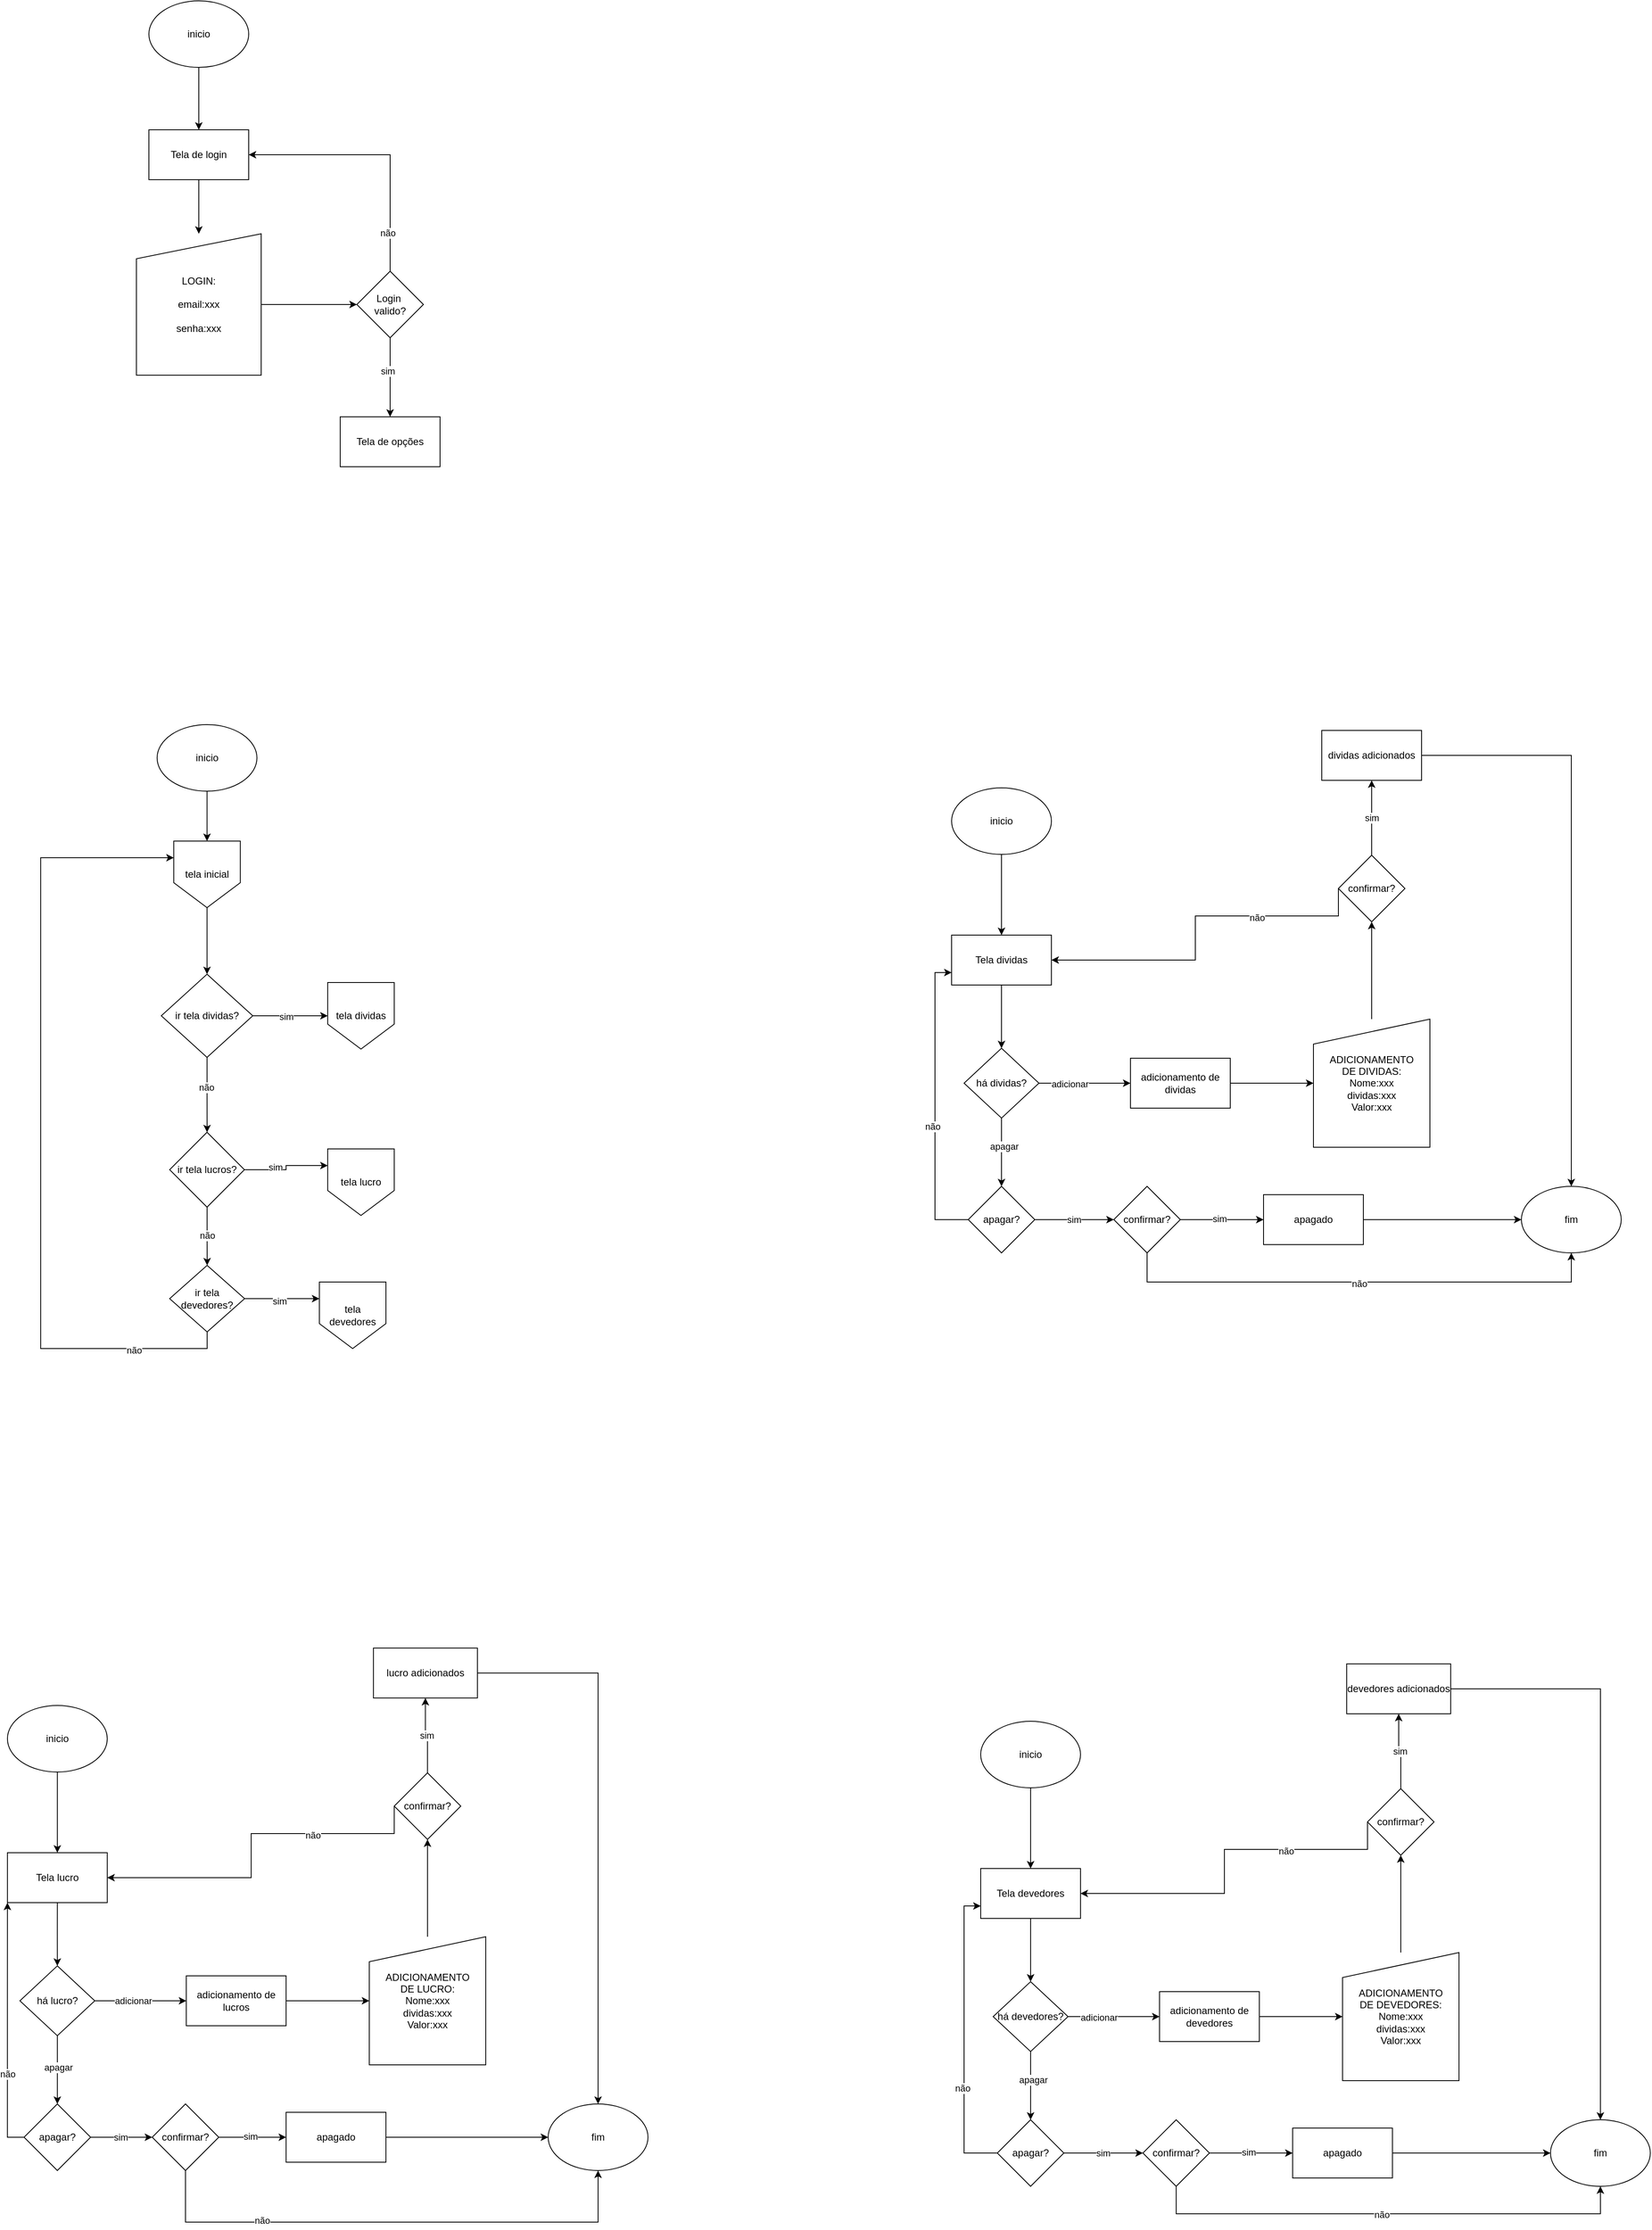 <mxfile version="24.4.13" type="device">
  <diagram name="Página-1" id="Dq87rdSpJrZvdUK0JQJ7">
    <mxGraphModel dx="1509" dy="1992" grid="1" gridSize="10" guides="1" tooltips="1" connect="1" arrows="1" fold="1" page="1" pageScale="1" pageWidth="827" pageHeight="1169" math="0" shadow="0">
      <root>
        <mxCell id="0" />
        <mxCell id="1" parent="0" />
        <mxCell id="StGAW8BH5rR5Qz4ilALS-67" style="edgeStyle=orthogonalEdgeStyle;rounded=0;orthogonalLoop=1;jettySize=auto;html=1;exitX=0.5;exitY=1;exitDx=0;exitDy=0;entryX=0.5;entryY=0;entryDx=0;entryDy=0;" parent="1" source="StGAW8BH5rR5Qz4ilALS-61" target="StGAW8BH5rR5Qz4ilALS-66" edge="1">
          <mxGeometry relative="1" as="geometry" />
        </mxCell>
        <mxCell id="StGAW8BH5rR5Qz4ilALS-61" value="inicio" style="ellipse;whiteSpace=wrap;html=1;" parent="1" vertex="1">
          <mxGeometry x="379.89" y="690" width="120" height="80" as="geometry" />
        </mxCell>
        <mxCell id="StGAW8BH5rR5Qz4ilALS-69" value="" style="edgeStyle=orthogonalEdgeStyle;rounded=0;orthogonalLoop=1;jettySize=auto;html=1;" parent="1" source="StGAW8BH5rR5Qz4ilALS-66" target="StGAW8BH5rR5Qz4ilALS-68" edge="1">
          <mxGeometry relative="1" as="geometry" />
        </mxCell>
        <mxCell id="StGAW8BH5rR5Qz4ilALS-66" value="tela inicial" style="shape=offPageConnector;whiteSpace=wrap;html=1;" parent="1" vertex="1">
          <mxGeometry x="399.89" y="830" width="80" height="80" as="geometry" />
        </mxCell>
        <mxCell id="StGAW8BH5rR5Qz4ilALS-71" value="" style="edgeStyle=orthogonalEdgeStyle;rounded=0;orthogonalLoop=1;jettySize=auto;html=1;entryX=0;entryY=0.5;entryDx=0;entryDy=0;" parent="1" source="StGAW8BH5rR5Qz4ilALS-68" target="hqpeMZF9bb1hOAi0Rn5U-134" edge="1">
          <mxGeometry relative="1" as="geometry">
            <mxPoint x="569.89" y="1040" as="targetPoint" />
          </mxGeometry>
        </mxCell>
        <mxCell id="StGAW8BH5rR5Qz4ilALS-86" value="sim" style="edgeLabel;html=1;align=center;verticalAlign=middle;resizable=0;points=[];" parent="StGAW8BH5rR5Qz4ilALS-71" vertex="1" connectable="0">
          <mxGeometry x="-0.12" y="-1" relative="1" as="geometry">
            <mxPoint as="offset" />
          </mxGeometry>
        </mxCell>
        <mxCell id="StGAW8BH5rR5Qz4ilALS-73" value="" style="edgeStyle=orthogonalEdgeStyle;rounded=0;orthogonalLoop=1;jettySize=auto;html=1;" parent="1" source="StGAW8BH5rR5Qz4ilALS-68" target="StGAW8BH5rR5Qz4ilALS-72" edge="1">
          <mxGeometry relative="1" as="geometry" />
        </mxCell>
        <mxCell id="StGAW8BH5rR5Qz4ilALS-81" value="não" style="edgeLabel;html=1;align=center;verticalAlign=middle;resizable=0;points=[];" parent="StGAW8BH5rR5Qz4ilALS-73" vertex="1" connectable="0">
          <mxGeometry x="-0.2" y="-1" relative="1" as="geometry">
            <mxPoint as="offset" />
          </mxGeometry>
        </mxCell>
        <mxCell id="StGAW8BH5rR5Qz4ilALS-68" value="ir tela dividas?" style="rhombus;whiteSpace=wrap;html=1;" parent="1" vertex="1">
          <mxGeometry x="384.89" y="990" width="110" height="100" as="geometry" />
        </mxCell>
        <mxCell id="StGAW8BH5rR5Qz4ilALS-75" value="" style="edgeStyle=orthogonalEdgeStyle;rounded=0;orthogonalLoop=1;jettySize=auto;html=1;entryX=0;entryY=0.25;entryDx=0;entryDy=0;" parent="1" source="StGAW8BH5rR5Qz4ilALS-72" target="hqpeMZF9bb1hOAi0Rn5U-135" edge="1">
          <mxGeometry relative="1" as="geometry">
            <mxPoint x="559.89" y="1220" as="targetPoint" />
          </mxGeometry>
        </mxCell>
        <mxCell id="StGAW8BH5rR5Qz4ilALS-85" value="sim" style="edgeLabel;html=1;align=center;verticalAlign=middle;resizable=0;points=[];" parent="StGAW8BH5rR5Qz4ilALS-75" vertex="1" connectable="0">
          <mxGeometry x="-0.3" y="3" relative="1" as="geometry">
            <mxPoint as="offset" />
          </mxGeometry>
        </mxCell>
        <mxCell id="StGAW8BH5rR5Qz4ilALS-77" value="" style="edgeStyle=orthogonalEdgeStyle;rounded=0;orthogonalLoop=1;jettySize=auto;html=1;" parent="1" source="StGAW8BH5rR5Qz4ilALS-72" target="StGAW8BH5rR5Qz4ilALS-76" edge="1">
          <mxGeometry relative="1" as="geometry" />
        </mxCell>
        <mxCell id="StGAW8BH5rR5Qz4ilALS-82" value="não" style="edgeLabel;html=1;align=center;verticalAlign=middle;resizable=0;points=[];" parent="StGAW8BH5rR5Qz4ilALS-77" vertex="1" connectable="0">
          <mxGeometry x="-0.05" relative="1" as="geometry">
            <mxPoint as="offset" />
          </mxGeometry>
        </mxCell>
        <mxCell id="StGAW8BH5rR5Qz4ilALS-72" value="ir tela lucros?" style="rhombus;whiteSpace=wrap;html=1;" parent="1" vertex="1">
          <mxGeometry x="394.95" y="1180" width="89.89" height="90" as="geometry" />
        </mxCell>
        <mxCell id="StGAW8BH5rR5Qz4ilALS-79" value="" style="edgeStyle=orthogonalEdgeStyle;rounded=0;orthogonalLoop=1;jettySize=auto;html=1;entryX=0;entryY=0.25;entryDx=0;entryDy=0;" parent="1" source="StGAW8BH5rR5Qz4ilALS-76" target="hqpeMZF9bb1hOAi0Rn5U-136" edge="1">
          <mxGeometry relative="1" as="geometry">
            <mxPoint x="559.89" y="1380" as="targetPoint" />
          </mxGeometry>
        </mxCell>
        <mxCell id="StGAW8BH5rR5Qz4ilALS-84" value="sim" style="edgeLabel;html=1;align=center;verticalAlign=middle;resizable=0;points=[];" parent="StGAW8BH5rR5Qz4ilALS-79" vertex="1" connectable="0">
          <mxGeometry x="-0.067" y="-3" relative="1" as="geometry">
            <mxPoint as="offset" />
          </mxGeometry>
        </mxCell>
        <mxCell id="StGAW8BH5rR5Qz4ilALS-80" style="edgeStyle=orthogonalEdgeStyle;rounded=0;orthogonalLoop=1;jettySize=auto;html=1;exitX=0.5;exitY=1;exitDx=0;exitDy=0;entryX=0;entryY=0.25;entryDx=0;entryDy=0;" parent="1" source="StGAW8BH5rR5Qz4ilALS-76" target="StGAW8BH5rR5Qz4ilALS-66" edge="1">
          <mxGeometry relative="1" as="geometry">
            <Array as="points">
              <mxPoint x="439.89" y="1440" />
              <mxPoint x="239.89" y="1440" />
              <mxPoint x="239.89" y="850" />
            </Array>
          </mxGeometry>
        </mxCell>
        <mxCell id="StGAW8BH5rR5Qz4ilALS-83" value="não" style="edgeLabel;html=1;align=center;verticalAlign=middle;resizable=0;points=[];" parent="StGAW8BH5rR5Qz4ilALS-80" vertex="1" connectable="0">
          <mxGeometry x="-0.777" y="2" relative="1" as="geometry">
            <mxPoint as="offset" />
          </mxGeometry>
        </mxCell>
        <mxCell id="StGAW8BH5rR5Qz4ilALS-76" value="ir tela devedores?" style="rhombus;whiteSpace=wrap;html=1;" parent="1" vertex="1">
          <mxGeometry x="394.95" y="1340" width="90.11" height="80" as="geometry" />
        </mxCell>
        <mxCell id="NKMJ17fTbHuDk_q2W_kY-4" value="" style="edgeStyle=orthogonalEdgeStyle;rounded=0;orthogonalLoop=1;jettySize=auto;html=1;entryX=0.5;entryY=0;entryDx=0;entryDy=0;" parent="1" source="NKMJ17fTbHuDk_q2W_kY-2" target="NKMJ17fTbHuDk_q2W_kY-22" edge="1">
          <mxGeometry relative="1" as="geometry">
            <mxPoint x="430" y="-240" as="targetPoint" />
          </mxGeometry>
        </mxCell>
        <mxCell id="NKMJ17fTbHuDk_q2W_kY-2" value="inicio" style="ellipse;whiteSpace=wrap;html=1;" parent="1" vertex="1">
          <mxGeometry x="370" y="-180" width="120" height="80" as="geometry" />
        </mxCell>
        <mxCell id="NKMJ17fTbHuDk_q2W_kY-25" style="edgeStyle=orthogonalEdgeStyle;rounded=0;orthogonalLoop=1;jettySize=auto;html=1;exitX=0.5;exitY=1;exitDx=0;exitDy=0;entryX=0.5;entryY=0;entryDx=0;entryDy=0;" parent="1" source="NKMJ17fTbHuDk_q2W_kY-22" target="NKMJ17fTbHuDk_q2W_kY-24" edge="1">
          <mxGeometry relative="1" as="geometry" />
        </mxCell>
        <mxCell id="NKMJ17fTbHuDk_q2W_kY-22" value="Tela de login" style="whiteSpace=wrap;html=1;" parent="1" vertex="1">
          <mxGeometry x="370" y="-25" width="120" height="60" as="geometry" />
        </mxCell>
        <mxCell id="NKMJ17fTbHuDk_q2W_kY-27" value="" style="edgeStyle=orthogonalEdgeStyle;rounded=0;orthogonalLoop=1;jettySize=auto;html=1;" parent="1" source="NKMJ17fTbHuDk_q2W_kY-24" target="NKMJ17fTbHuDk_q2W_kY-26" edge="1">
          <mxGeometry relative="1" as="geometry" />
        </mxCell>
        <mxCell id="NKMJ17fTbHuDk_q2W_kY-24" value="LOGIN:&lt;div&gt;&lt;br&gt;&lt;/div&gt;&lt;div&gt;email:xxx&lt;/div&gt;&lt;div&gt;&lt;br&gt;&lt;/div&gt;&lt;div&gt;senha:xxx&lt;/div&gt;" style="shape=manualInput;whiteSpace=wrap;html=1;" parent="1" vertex="1">
          <mxGeometry x="355" y="100" width="150" height="170" as="geometry" />
        </mxCell>
        <mxCell id="NKMJ17fTbHuDk_q2W_kY-33" value="" style="edgeStyle=orthogonalEdgeStyle;rounded=0;orthogonalLoop=1;jettySize=auto;html=1;entryX=0.5;entryY=0;entryDx=0;entryDy=0;" parent="1" source="NKMJ17fTbHuDk_q2W_kY-26" target="NKMJ17fTbHuDk_q2W_kY-32" edge="1">
          <mxGeometry relative="1" as="geometry">
            <mxPoint x="650" y="320" as="targetPoint" />
          </mxGeometry>
        </mxCell>
        <mxCell id="NKMJ17fTbHuDk_q2W_kY-38" value="sim" style="edgeLabel;html=1;align=center;verticalAlign=middle;resizable=0;points=[];" parent="NKMJ17fTbHuDk_q2W_kY-33" vertex="1" connectable="0">
          <mxGeometry x="-0.156" y="-3" relative="1" as="geometry">
            <mxPoint as="offset" />
          </mxGeometry>
        </mxCell>
        <mxCell id="c_AWBzLzujzILBEKOFAT-2" style="edgeStyle=orthogonalEdgeStyle;rounded=0;orthogonalLoop=1;jettySize=auto;html=1;exitX=0.5;exitY=0;exitDx=0;exitDy=0;entryX=1;entryY=0.5;entryDx=0;entryDy=0;" parent="1" source="NKMJ17fTbHuDk_q2W_kY-26" target="NKMJ17fTbHuDk_q2W_kY-22" edge="1">
          <mxGeometry relative="1" as="geometry" />
        </mxCell>
        <mxCell id="c_AWBzLzujzILBEKOFAT-3" value="não" style="edgeLabel;html=1;align=center;verticalAlign=middle;resizable=0;points=[];" parent="c_AWBzLzujzILBEKOFAT-2" vertex="1" connectable="0">
          <mxGeometry x="-0.703" y="3" relative="1" as="geometry">
            <mxPoint as="offset" />
          </mxGeometry>
        </mxCell>
        <mxCell id="NKMJ17fTbHuDk_q2W_kY-26" value="Login&amp;nbsp;&lt;div&gt;valido?&lt;/div&gt;" style="rhombus;whiteSpace=wrap;html=1;" parent="1" vertex="1">
          <mxGeometry x="620" y="145" width="80" height="80" as="geometry" />
        </mxCell>
        <mxCell id="NKMJ17fTbHuDk_q2W_kY-32" value="Tela de opções" style="whiteSpace=wrap;html=1;" parent="1" vertex="1">
          <mxGeometry x="600" y="320" width="120" height="60" as="geometry" />
        </mxCell>
        <mxCell id="NKMJ17fTbHuDk_q2W_kY-61" style="edgeStyle=orthogonalEdgeStyle;rounded=0;orthogonalLoop=1;jettySize=auto;html=1;exitX=0.5;exitY=0;exitDx=0;exitDy=0;entryX=0.5;entryY=0;entryDx=0;entryDy=0;" parent="1" edge="1">
          <mxGeometry relative="1" as="geometry">
            <Array as="points">
              <mxPoint x="1690" y="60" />
              <mxPoint x="1281" y="60" />
            </Array>
            <mxPoint x="1281" y="155" as="targetPoint" />
          </mxGeometry>
        </mxCell>
        <mxCell id="NKMJ17fTbHuDk_q2W_kY-62" value="não" style="edgeLabel;html=1;align=center;verticalAlign=middle;resizable=0;points=[];" parent="NKMJ17fTbHuDk_q2W_kY-61" vertex="1" connectable="0">
          <mxGeometry x="-0.002" relative="1" as="geometry">
            <mxPoint as="offset" />
          </mxGeometry>
        </mxCell>
        <mxCell id="y3T2lZ8Firc1jPN3p4i4-4" style="edgeStyle=orthogonalEdgeStyle;rounded=0;orthogonalLoop=1;jettySize=auto;html=1;exitX=0.5;exitY=1;exitDx=0;exitDy=0;entryX=0.5;entryY=0;entryDx=0;entryDy=0;" parent="1" source="y3T2lZ8Firc1jPN3p4i4-5" target="y3T2lZ8Firc1jPN3p4i4-34" edge="1">
          <mxGeometry relative="1" as="geometry" />
        </mxCell>
        <mxCell id="y3T2lZ8Firc1jPN3p4i4-5" value="inicio" style="ellipse;whiteSpace=wrap;html=1;" parent="1" vertex="1">
          <mxGeometry x="1335" y="766" width="120" height="80" as="geometry" />
        </mxCell>
        <mxCell id="y3T2lZ8Firc1jPN3p4i4-6" value="" style="edgeStyle=orthogonalEdgeStyle;rounded=0;orthogonalLoop=1;jettySize=auto;html=1;" parent="1" source="y3T2lZ8Firc1jPN3p4i4-9" target="y3T2lZ8Firc1jPN3p4i4-11" edge="1">
          <mxGeometry relative="1" as="geometry" />
        </mxCell>
        <mxCell id="y3T2lZ8Firc1jPN3p4i4-7" value="sim" style="edgeLabel;html=1;align=center;verticalAlign=middle;resizable=0;points=[];" parent="y3T2lZ8Firc1jPN3p4i4-6" vertex="1" connectable="0">
          <mxGeometry x="-0.323" y="1" relative="1" as="geometry">
            <mxPoint as="offset" />
          </mxGeometry>
        </mxCell>
        <mxCell id="y3T2lZ8Firc1jPN3p4i4-36" value="adicionar" style="edgeLabel;html=1;align=center;verticalAlign=middle;resizable=0;points=[];" parent="y3T2lZ8Firc1jPN3p4i4-6" vertex="1" connectable="0">
          <mxGeometry x="-0.327" y="-1" relative="1" as="geometry">
            <mxPoint as="offset" />
          </mxGeometry>
        </mxCell>
        <mxCell id="y3T2lZ8Firc1jPN3p4i4-8" value="" style="edgeStyle=orthogonalEdgeStyle;rounded=0;orthogonalLoop=1;jettySize=auto;html=1;" parent="1" source="y3T2lZ8Firc1jPN3p4i4-9" target="y3T2lZ8Firc1jPN3p4i4-25" edge="1">
          <mxGeometry relative="1" as="geometry" />
        </mxCell>
        <mxCell id="y3T2lZ8Firc1jPN3p4i4-35" value="apagar" style="edgeLabel;html=1;align=center;verticalAlign=middle;resizable=0;points=[];" parent="y3T2lZ8Firc1jPN3p4i4-8" vertex="1" connectable="0">
          <mxGeometry x="-0.184" y="3" relative="1" as="geometry">
            <mxPoint as="offset" />
          </mxGeometry>
        </mxCell>
        <mxCell id="y3T2lZ8Firc1jPN3p4i4-9" value="há dividas?" style="rhombus;whiteSpace=wrap;html=1;" parent="1" vertex="1">
          <mxGeometry x="1350" y="1079" width="90" height="84" as="geometry" />
        </mxCell>
        <mxCell id="y3T2lZ8Firc1jPN3p4i4-10" style="edgeStyle=orthogonalEdgeStyle;rounded=0;orthogonalLoop=1;jettySize=auto;html=1;exitX=1;exitY=0.5;exitDx=0;exitDy=0;entryX=0;entryY=0.5;entryDx=0;entryDy=0;" parent="1" source="y3T2lZ8Firc1jPN3p4i4-11" target="y3T2lZ8Firc1jPN3p4i4-13" edge="1">
          <mxGeometry relative="1" as="geometry" />
        </mxCell>
        <mxCell id="y3T2lZ8Firc1jPN3p4i4-11" value="adicionamento de dividas" style="whiteSpace=wrap;html=1;" parent="1" vertex="1">
          <mxGeometry x="1550" y="1091" width="120" height="60" as="geometry" />
        </mxCell>
        <mxCell id="hqpeMZF9bb1hOAi0Rn5U-6" style="edgeStyle=orthogonalEdgeStyle;rounded=0;orthogonalLoop=1;jettySize=auto;html=1;exitX=0.5;exitY=0;exitDx=0;exitDy=0;" edge="1" parent="1" source="y3T2lZ8Firc1jPN3p4i4-13" target="y3T2lZ8Firc1jPN3p4i4-18">
          <mxGeometry relative="1" as="geometry" />
        </mxCell>
        <mxCell id="y3T2lZ8Firc1jPN3p4i4-13" value="ADICIONAMENTO&lt;div&gt;DE DIVIDAS:&lt;/div&gt;&lt;div&gt;Nome:xxx&lt;/div&gt;&lt;div&gt;&lt;span style=&quot;background-color: initial;&quot;&gt;dividas&lt;/span&gt;:xxx&lt;/div&gt;&lt;div&gt;Valor:xxx&lt;/div&gt;" style="shape=manualInput;whiteSpace=wrap;html=1;" parent="1" vertex="1">
          <mxGeometry x="1770" y="1044" width="140" height="154" as="geometry" />
        </mxCell>
        <mxCell id="y3T2lZ8Firc1jPN3p4i4-14" value="" style="edgeStyle=orthogonalEdgeStyle;rounded=0;orthogonalLoop=1;jettySize=auto;html=1;" parent="1" source="y3T2lZ8Firc1jPN3p4i4-18" target="y3T2lZ8Firc1jPN3p4i4-20" edge="1">
          <mxGeometry relative="1" as="geometry" />
        </mxCell>
        <mxCell id="y3T2lZ8Firc1jPN3p4i4-15" value="sim" style="edgeLabel;html=1;align=center;verticalAlign=middle;resizable=0;points=[];" parent="y3T2lZ8Firc1jPN3p4i4-14" vertex="1" connectable="0">
          <mxGeometry relative="1" as="geometry">
            <mxPoint as="offset" />
          </mxGeometry>
        </mxCell>
        <mxCell id="hqpeMZF9bb1hOAi0Rn5U-3" style="edgeStyle=orthogonalEdgeStyle;rounded=0;orthogonalLoop=1;jettySize=auto;html=1;exitX=0;exitY=0.5;exitDx=0;exitDy=0;entryX=1;entryY=0.5;entryDx=0;entryDy=0;" edge="1" parent="1" source="y3T2lZ8Firc1jPN3p4i4-18" target="y3T2lZ8Firc1jPN3p4i4-34">
          <mxGeometry relative="1" as="geometry">
            <Array as="points">
              <mxPoint x="1800" y="920" />
              <mxPoint x="1628" y="920" />
              <mxPoint x="1628" y="973" />
            </Array>
          </mxGeometry>
        </mxCell>
        <mxCell id="hqpeMZF9bb1hOAi0Rn5U-4" value="não" style="edgeLabel;html=1;align=center;verticalAlign=middle;resizable=0;points=[];" vertex="1" connectable="0" parent="hqpeMZF9bb1hOAi0Rn5U-3">
          <mxGeometry x="-0.391" y="1" relative="1" as="geometry">
            <mxPoint y="1" as="offset" />
          </mxGeometry>
        </mxCell>
        <mxCell id="y3T2lZ8Firc1jPN3p4i4-18" value="confirmar?" style="rhombus;whiteSpace=wrap;html=1;" parent="1" vertex="1">
          <mxGeometry x="1800" y="847" width="80" height="80" as="geometry" />
        </mxCell>
        <mxCell id="hqpeMZF9bb1hOAi0Rn5U-5" style="edgeStyle=orthogonalEdgeStyle;rounded=0;orthogonalLoop=1;jettySize=auto;html=1;exitX=1;exitY=0.5;exitDx=0;exitDy=0;entryX=0.5;entryY=0;entryDx=0;entryDy=0;" edge="1" parent="1" source="y3T2lZ8Firc1jPN3p4i4-20" target="hqpeMZF9bb1hOAi0Rn5U-1">
          <mxGeometry relative="1" as="geometry" />
        </mxCell>
        <mxCell id="y3T2lZ8Firc1jPN3p4i4-20" value="dividas&amp;nbsp;adicionados" style="whiteSpace=wrap;html=1;" parent="1" vertex="1">
          <mxGeometry x="1780" y="697" width="120" height="60" as="geometry" />
        </mxCell>
        <mxCell id="y3T2lZ8Firc1jPN3p4i4-21" value="" style="edgeStyle=orthogonalEdgeStyle;rounded=0;orthogonalLoop=1;jettySize=auto;html=1;" parent="1" source="y3T2lZ8Firc1jPN3p4i4-25" target="y3T2lZ8Firc1jPN3p4i4-30" edge="1">
          <mxGeometry relative="1" as="geometry" />
        </mxCell>
        <mxCell id="y3T2lZ8Firc1jPN3p4i4-22" value="sim" style="edgeLabel;html=1;align=center;verticalAlign=middle;resizable=0;points=[];" parent="y3T2lZ8Firc1jPN3p4i4-21" vertex="1" connectable="0">
          <mxGeometry x="-0.025" relative="1" as="geometry">
            <mxPoint as="offset" />
          </mxGeometry>
        </mxCell>
        <mxCell id="y3T2lZ8Firc1jPN3p4i4-23" style="edgeStyle=orthogonalEdgeStyle;rounded=0;orthogonalLoop=1;jettySize=auto;html=1;exitX=0;exitY=0.5;exitDx=0;exitDy=0;entryX=0;entryY=0.75;entryDx=0;entryDy=0;" parent="1" source="y3T2lZ8Firc1jPN3p4i4-25" target="y3T2lZ8Firc1jPN3p4i4-34" edge="1">
          <mxGeometry relative="1" as="geometry" />
        </mxCell>
        <mxCell id="y3T2lZ8Firc1jPN3p4i4-24" value="não" style="edgeLabel;html=1;align=center;verticalAlign=middle;resizable=0;points=[];" parent="y3T2lZ8Firc1jPN3p4i4-23" vertex="1" connectable="0">
          <mxGeometry x="-0.148" y="3" relative="1" as="geometry">
            <mxPoint as="offset" />
          </mxGeometry>
        </mxCell>
        <mxCell id="y3T2lZ8Firc1jPN3p4i4-25" value="apagar?" style="rhombus;whiteSpace=wrap;html=1;" parent="1" vertex="1">
          <mxGeometry x="1355" y="1245" width="80" height="80" as="geometry" />
        </mxCell>
        <mxCell id="y3T2lZ8Firc1jPN3p4i4-26" value="" style="edgeStyle=orthogonalEdgeStyle;rounded=0;orthogonalLoop=1;jettySize=auto;html=1;" parent="1" source="y3T2lZ8Firc1jPN3p4i4-30" target="y3T2lZ8Firc1jPN3p4i4-32" edge="1">
          <mxGeometry relative="1" as="geometry" />
        </mxCell>
        <mxCell id="y3T2lZ8Firc1jPN3p4i4-27" value="sim" style="edgeLabel;html=1;align=center;verticalAlign=middle;resizable=0;points=[];" parent="y3T2lZ8Firc1jPN3p4i4-26" vertex="1" connectable="0">
          <mxGeometry x="-0.067" y="1" relative="1" as="geometry">
            <mxPoint as="offset" />
          </mxGeometry>
        </mxCell>
        <mxCell id="hqpeMZF9bb1hOAi0Rn5U-152" style="edgeStyle=orthogonalEdgeStyle;rounded=0;orthogonalLoop=1;jettySize=auto;html=1;exitX=0.5;exitY=1;exitDx=0;exitDy=0;entryX=0.5;entryY=1;entryDx=0;entryDy=0;" edge="1" parent="1" source="y3T2lZ8Firc1jPN3p4i4-30" target="hqpeMZF9bb1hOAi0Rn5U-1">
          <mxGeometry relative="1" as="geometry">
            <Array as="points">
              <mxPoint x="1570" y="1360" />
              <mxPoint x="2080" y="1360" />
            </Array>
          </mxGeometry>
        </mxCell>
        <mxCell id="hqpeMZF9bb1hOAi0Rn5U-153" value="não" style="edgeLabel;html=1;align=center;verticalAlign=middle;resizable=0;points=[];" vertex="1" connectable="0" parent="hqpeMZF9bb1hOAi0Rn5U-152">
          <mxGeometry x="-0.001" y="-2" relative="1" as="geometry">
            <mxPoint as="offset" />
          </mxGeometry>
        </mxCell>
        <mxCell id="y3T2lZ8Firc1jPN3p4i4-30" value="confirmar?" style="rhombus;whiteSpace=wrap;html=1;" parent="1" vertex="1">
          <mxGeometry x="1530" y="1245" width="80" height="80" as="geometry" />
        </mxCell>
        <mxCell id="hqpeMZF9bb1hOAi0Rn5U-2" style="edgeStyle=orthogonalEdgeStyle;rounded=0;orthogonalLoop=1;jettySize=auto;html=1;exitX=1;exitY=0.5;exitDx=0;exitDy=0;entryX=0;entryY=0.5;entryDx=0;entryDy=0;" edge="1" parent="1" source="y3T2lZ8Firc1jPN3p4i4-32" target="hqpeMZF9bb1hOAi0Rn5U-1">
          <mxGeometry relative="1" as="geometry" />
        </mxCell>
        <mxCell id="y3T2lZ8Firc1jPN3p4i4-32" value="apagado" style="whiteSpace=wrap;html=1;" parent="1" vertex="1">
          <mxGeometry x="1710" y="1255" width="120" height="60" as="geometry" />
        </mxCell>
        <mxCell id="y3T2lZ8Firc1jPN3p4i4-33" style="edgeStyle=orthogonalEdgeStyle;rounded=0;orthogonalLoop=1;jettySize=auto;html=1;exitX=0.5;exitY=1;exitDx=0;exitDy=0;entryX=0.5;entryY=0;entryDx=0;entryDy=0;" parent="1" source="y3T2lZ8Firc1jPN3p4i4-34" target="y3T2lZ8Firc1jPN3p4i4-9" edge="1">
          <mxGeometry relative="1" as="geometry" />
        </mxCell>
        <mxCell id="y3T2lZ8Firc1jPN3p4i4-34" value="Tela dividas" style="rounded=0;whiteSpace=wrap;html=1;" parent="1" vertex="1">
          <mxGeometry x="1335" y="943" width="120" height="60" as="geometry" />
        </mxCell>
        <mxCell id="hqpeMZF9bb1hOAi0Rn5U-1" value="fim" style="ellipse;whiteSpace=wrap;html=1;" vertex="1" parent="1">
          <mxGeometry x="2020" y="1245" width="120" height="80" as="geometry" />
        </mxCell>
        <mxCell id="hqpeMZF9bb1hOAi0Rn5U-71" style="edgeStyle=orthogonalEdgeStyle;rounded=0;orthogonalLoop=1;jettySize=auto;html=1;exitX=0.5;exitY=1;exitDx=0;exitDy=0;entryX=0.5;entryY=0;entryDx=0;entryDy=0;" edge="1" parent="1" source="hqpeMZF9bb1hOAi0Rn5U-72" target="hqpeMZF9bb1hOAi0Rn5U-101">
          <mxGeometry relative="1" as="geometry" />
        </mxCell>
        <mxCell id="hqpeMZF9bb1hOAi0Rn5U-72" value="inicio" style="ellipse;whiteSpace=wrap;html=1;" vertex="1" parent="1">
          <mxGeometry x="1369.97" y="1888" width="120" height="80" as="geometry" />
        </mxCell>
        <mxCell id="hqpeMZF9bb1hOAi0Rn5U-73" value="" style="edgeStyle=orthogonalEdgeStyle;rounded=0;orthogonalLoop=1;jettySize=auto;html=1;" edge="1" parent="1" source="hqpeMZF9bb1hOAi0Rn5U-78" target="hqpeMZF9bb1hOAi0Rn5U-80">
          <mxGeometry relative="1" as="geometry" />
        </mxCell>
        <mxCell id="hqpeMZF9bb1hOAi0Rn5U-74" value="sim" style="edgeLabel;html=1;align=center;verticalAlign=middle;resizable=0;points=[];" vertex="1" connectable="0" parent="hqpeMZF9bb1hOAi0Rn5U-73">
          <mxGeometry x="-0.323" y="1" relative="1" as="geometry">
            <mxPoint as="offset" />
          </mxGeometry>
        </mxCell>
        <mxCell id="hqpeMZF9bb1hOAi0Rn5U-75" value="adicionar" style="edgeLabel;html=1;align=center;verticalAlign=middle;resizable=0;points=[];" vertex="1" connectable="0" parent="hqpeMZF9bb1hOAi0Rn5U-73">
          <mxGeometry x="-0.327" y="-1" relative="1" as="geometry">
            <mxPoint as="offset" />
          </mxGeometry>
        </mxCell>
        <mxCell id="hqpeMZF9bb1hOAi0Rn5U-76" value="" style="edgeStyle=orthogonalEdgeStyle;rounded=0;orthogonalLoop=1;jettySize=auto;html=1;" edge="1" parent="1" source="hqpeMZF9bb1hOAi0Rn5U-78" target="hqpeMZF9bb1hOAi0Rn5U-94">
          <mxGeometry relative="1" as="geometry" />
        </mxCell>
        <mxCell id="hqpeMZF9bb1hOAi0Rn5U-77" value="apagar" style="edgeLabel;html=1;align=center;verticalAlign=middle;resizable=0;points=[];" vertex="1" connectable="0" parent="hqpeMZF9bb1hOAi0Rn5U-76">
          <mxGeometry x="-0.184" y="3" relative="1" as="geometry">
            <mxPoint as="offset" />
          </mxGeometry>
        </mxCell>
        <mxCell id="hqpeMZF9bb1hOAi0Rn5U-78" value="há devedores?" style="rhombus;whiteSpace=wrap;html=1;" vertex="1" parent="1">
          <mxGeometry x="1384.97" y="2201" width="90" height="84" as="geometry" />
        </mxCell>
        <mxCell id="hqpeMZF9bb1hOAi0Rn5U-79" style="edgeStyle=orthogonalEdgeStyle;rounded=0;orthogonalLoop=1;jettySize=auto;html=1;exitX=1;exitY=0.5;exitDx=0;exitDy=0;entryX=0;entryY=0.5;entryDx=0;entryDy=0;" edge="1" parent="1" source="hqpeMZF9bb1hOAi0Rn5U-80" target="hqpeMZF9bb1hOAi0Rn5U-82">
          <mxGeometry relative="1" as="geometry" />
        </mxCell>
        <mxCell id="hqpeMZF9bb1hOAi0Rn5U-80" value="adicionamento de devedores" style="whiteSpace=wrap;html=1;" vertex="1" parent="1">
          <mxGeometry x="1584.97" y="2213" width="120" height="60" as="geometry" />
        </mxCell>
        <mxCell id="hqpeMZF9bb1hOAi0Rn5U-81" style="edgeStyle=orthogonalEdgeStyle;rounded=0;orthogonalLoop=1;jettySize=auto;html=1;exitX=0.5;exitY=0;exitDx=0;exitDy=0;" edge="1" parent="1" source="hqpeMZF9bb1hOAi0Rn5U-82" target="hqpeMZF9bb1hOAi0Rn5U-87">
          <mxGeometry relative="1" as="geometry" />
        </mxCell>
        <mxCell id="hqpeMZF9bb1hOAi0Rn5U-82" value="ADICIONAMENTO&lt;div&gt;DE DEVEDORES:&lt;/div&gt;&lt;div&gt;Nome:xxx&lt;/div&gt;&lt;div&gt;&lt;span style=&quot;background-color: initial;&quot;&gt;dividas&lt;/span&gt;:xxx&lt;/div&gt;&lt;div&gt;Valor:xxx&lt;/div&gt;" style="shape=manualInput;whiteSpace=wrap;html=1;" vertex="1" parent="1">
          <mxGeometry x="1804.97" y="2166" width="140" height="154" as="geometry" />
        </mxCell>
        <mxCell id="hqpeMZF9bb1hOAi0Rn5U-83" value="" style="edgeStyle=orthogonalEdgeStyle;rounded=0;orthogonalLoop=1;jettySize=auto;html=1;" edge="1" parent="1" source="hqpeMZF9bb1hOAi0Rn5U-87" target="hqpeMZF9bb1hOAi0Rn5U-89">
          <mxGeometry relative="1" as="geometry" />
        </mxCell>
        <mxCell id="hqpeMZF9bb1hOAi0Rn5U-84" value="sim" style="edgeLabel;html=1;align=center;verticalAlign=middle;resizable=0;points=[];" vertex="1" connectable="0" parent="hqpeMZF9bb1hOAi0Rn5U-83">
          <mxGeometry relative="1" as="geometry">
            <mxPoint as="offset" />
          </mxGeometry>
        </mxCell>
        <mxCell id="hqpeMZF9bb1hOAi0Rn5U-85" style="edgeStyle=orthogonalEdgeStyle;rounded=0;orthogonalLoop=1;jettySize=auto;html=1;exitX=0;exitY=0.5;exitDx=0;exitDy=0;entryX=1;entryY=0.5;entryDx=0;entryDy=0;" edge="1" parent="1" source="hqpeMZF9bb1hOAi0Rn5U-87" target="hqpeMZF9bb1hOAi0Rn5U-101">
          <mxGeometry relative="1" as="geometry">
            <Array as="points">
              <mxPoint x="1834.97" y="2042" />
              <mxPoint x="1662.97" y="2042" />
              <mxPoint x="1662.97" y="2095" />
            </Array>
          </mxGeometry>
        </mxCell>
        <mxCell id="hqpeMZF9bb1hOAi0Rn5U-86" value="não" style="edgeLabel;html=1;align=center;verticalAlign=middle;resizable=0;points=[];" vertex="1" connectable="0" parent="hqpeMZF9bb1hOAi0Rn5U-85">
          <mxGeometry x="-0.391" y="1" relative="1" as="geometry">
            <mxPoint y="1" as="offset" />
          </mxGeometry>
        </mxCell>
        <mxCell id="hqpeMZF9bb1hOAi0Rn5U-87" value="confirmar?" style="rhombus;whiteSpace=wrap;html=1;" vertex="1" parent="1">
          <mxGeometry x="1834.97" y="1969" width="80" height="80" as="geometry" />
        </mxCell>
        <mxCell id="hqpeMZF9bb1hOAi0Rn5U-88" style="edgeStyle=orthogonalEdgeStyle;rounded=0;orthogonalLoop=1;jettySize=auto;html=1;exitX=1;exitY=0.5;exitDx=0;exitDy=0;entryX=0.5;entryY=0;entryDx=0;entryDy=0;" edge="1" parent="1" source="hqpeMZF9bb1hOAi0Rn5U-89" target="hqpeMZF9bb1hOAi0Rn5U-102">
          <mxGeometry relative="1" as="geometry" />
        </mxCell>
        <mxCell id="hqpeMZF9bb1hOAi0Rn5U-89" value="devedores&amp;nbsp;adicionados" style="whiteSpace=wrap;html=1;" vertex="1" parent="1">
          <mxGeometry x="1809.97" y="1819" width="125" height="60" as="geometry" />
        </mxCell>
        <mxCell id="hqpeMZF9bb1hOAi0Rn5U-90" value="" style="edgeStyle=orthogonalEdgeStyle;rounded=0;orthogonalLoop=1;jettySize=auto;html=1;" edge="1" parent="1" source="hqpeMZF9bb1hOAi0Rn5U-94" target="hqpeMZF9bb1hOAi0Rn5U-97">
          <mxGeometry relative="1" as="geometry" />
        </mxCell>
        <mxCell id="hqpeMZF9bb1hOAi0Rn5U-91" value="sim" style="edgeLabel;html=1;align=center;verticalAlign=middle;resizable=0;points=[];" vertex="1" connectable="0" parent="hqpeMZF9bb1hOAi0Rn5U-90">
          <mxGeometry x="-0.025" relative="1" as="geometry">
            <mxPoint as="offset" />
          </mxGeometry>
        </mxCell>
        <mxCell id="hqpeMZF9bb1hOAi0Rn5U-92" style="edgeStyle=orthogonalEdgeStyle;rounded=0;orthogonalLoop=1;jettySize=auto;html=1;exitX=0;exitY=0.5;exitDx=0;exitDy=0;entryX=0;entryY=0.75;entryDx=0;entryDy=0;" edge="1" parent="1" source="hqpeMZF9bb1hOAi0Rn5U-94" target="hqpeMZF9bb1hOAi0Rn5U-101">
          <mxGeometry relative="1" as="geometry" />
        </mxCell>
        <mxCell id="hqpeMZF9bb1hOAi0Rn5U-151" value="não" style="edgeLabel;html=1;align=center;verticalAlign=middle;resizable=0;points=[];" vertex="1" connectable="0" parent="hqpeMZF9bb1hOAi0Rn5U-92">
          <mxGeometry x="-0.336" y="2" relative="1" as="geometry">
            <mxPoint as="offset" />
          </mxGeometry>
        </mxCell>
        <mxCell id="hqpeMZF9bb1hOAi0Rn5U-94" value="apagar?" style="rhombus;whiteSpace=wrap;html=1;" vertex="1" parent="1">
          <mxGeometry x="1389.97" y="2367" width="80" height="80" as="geometry" />
        </mxCell>
        <mxCell id="hqpeMZF9bb1hOAi0Rn5U-95" value="" style="edgeStyle=orthogonalEdgeStyle;rounded=0;orthogonalLoop=1;jettySize=auto;html=1;" edge="1" parent="1" source="hqpeMZF9bb1hOAi0Rn5U-97" target="hqpeMZF9bb1hOAi0Rn5U-99">
          <mxGeometry relative="1" as="geometry" />
        </mxCell>
        <mxCell id="hqpeMZF9bb1hOAi0Rn5U-96" value="sim" style="edgeLabel;html=1;align=center;verticalAlign=middle;resizable=0;points=[];" vertex="1" connectable="0" parent="hqpeMZF9bb1hOAi0Rn5U-95">
          <mxGeometry x="-0.067" y="1" relative="1" as="geometry">
            <mxPoint as="offset" />
          </mxGeometry>
        </mxCell>
        <mxCell id="hqpeMZF9bb1hOAi0Rn5U-149" style="edgeStyle=orthogonalEdgeStyle;rounded=0;orthogonalLoop=1;jettySize=auto;html=1;exitX=0.5;exitY=1;exitDx=0;exitDy=0;entryX=0.5;entryY=1;entryDx=0;entryDy=0;" edge="1" parent="1" source="hqpeMZF9bb1hOAi0Rn5U-97" target="hqpeMZF9bb1hOAi0Rn5U-102">
          <mxGeometry relative="1" as="geometry">
            <Array as="points">
              <mxPoint x="1605" y="2480" />
              <mxPoint x="2115" y="2480" />
            </Array>
          </mxGeometry>
        </mxCell>
        <mxCell id="hqpeMZF9bb1hOAi0Rn5U-150" value="não" style="edgeLabel;html=1;align=center;verticalAlign=middle;resizable=0;points=[];" vertex="1" connectable="0" parent="hqpeMZF9bb1hOAi0Rn5U-149">
          <mxGeometry x="-0.027" y="-1" relative="1" as="geometry">
            <mxPoint as="offset" />
          </mxGeometry>
        </mxCell>
        <mxCell id="hqpeMZF9bb1hOAi0Rn5U-97" value="confirmar?" style="rhombus;whiteSpace=wrap;html=1;" vertex="1" parent="1">
          <mxGeometry x="1564.97" y="2367" width="80" height="80" as="geometry" />
        </mxCell>
        <mxCell id="hqpeMZF9bb1hOAi0Rn5U-98" style="edgeStyle=orthogonalEdgeStyle;rounded=0;orthogonalLoop=1;jettySize=auto;html=1;exitX=1;exitY=0.5;exitDx=0;exitDy=0;entryX=0;entryY=0.5;entryDx=0;entryDy=0;" edge="1" parent="1" source="hqpeMZF9bb1hOAi0Rn5U-99" target="hqpeMZF9bb1hOAi0Rn5U-102">
          <mxGeometry relative="1" as="geometry" />
        </mxCell>
        <mxCell id="hqpeMZF9bb1hOAi0Rn5U-99" value="apagado" style="whiteSpace=wrap;html=1;" vertex="1" parent="1">
          <mxGeometry x="1744.97" y="2377" width="120" height="60" as="geometry" />
        </mxCell>
        <mxCell id="hqpeMZF9bb1hOAi0Rn5U-100" style="edgeStyle=orthogonalEdgeStyle;rounded=0;orthogonalLoop=1;jettySize=auto;html=1;exitX=0.5;exitY=1;exitDx=0;exitDy=0;entryX=0.5;entryY=0;entryDx=0;entryDy=0;" edge="1" parent="1" source="hqpeMZF9bb1hOAi0Rn5U-101" target="hqpeMZF9bb1hOAi0Rn5U-78">
          <mxGeometry relative="1" as="geometry" />
        </mxCell>
        <mxCell id="hqpeMZF9bb1hOAi0Rn5U-101" value="Tela devedores" style="rounded=0;whiteSpace=wrap;html=1;" vertex="1" parent="1">
          <mxGeometry x="1369.97" y="2065" width="120" height="60" as="geometry" />
        </mxCell>
        <mxCell id="hqpeMZF9bb1hOAi0Rn5U-102" value="fim" style="ellipse;whiteSpace=wrap;html=1;" vertex="1" parent="1">
          <mxGeometry x="2054.97" y="2367" width="120" height="80" as="geometry" />
        </mxCell>
        <mxCell id="hqpeMZF9bb1hOAi0Rn5U-103" style="edgeStyle=orthogonalEdgeStyle;rounded=0;orthogonalLoop=1;jettySize=auto;html=1;exitX=0.5;exitY=1;exitDx=0;exitDy=0;entryX=0.5;entryY=0;entryDx=0;entryDy=0;" edge="1" parent="1" source="hqpeMZF9bb1hOAi0Rn5U-104" target="hqpeMZF9bb1hOAi0Rn5U-132">
          <mxGeometry relative="1" as="geometry" />
        </mxCell>
        <mxCell id="hqpeMZF9bb1hOAi0Rn5U-104" value="inicio" style="ellipse;whiteSpace=wrap;html=1;" vertex="1" parent="1">
          <mxGeometry x="199.94" y="1869" width="120" height="80" as="geometry" />
        </mxCell>
        <mxCell id="hqpeMZF9bb1hOAi0Rn5U-105" value="" style="edgeStyle=orthogonalEdgeStyle;rounded=0;orthogonalLoop=1;jettySize=auto;html=1;" edge="1" parent="1" source="hqpeMZF9bb1hOAi0Rn5U-110" target="hqpeMZF9bb1hOAi0Rn5U-112">
          <mxGeometry relative="1" as="geometry" />
        </mxCell>
        <mxCell id="hqpeMZF9bb1hOAi0Rn5U-138" value="adicionar" style="edgeLabel;html=1;align=center;verticalAlign=middle;resizable=0;points=[];" vertex="1" connectable="0" parent="hqpeMZF9bb1hOAi0Rn5U-105">
          <mxGeometry x="-0.17" relative="1" as="geometry">
            <mxPoint as="offset" />
          </mxGeometry>
        </mxCell>
        <mxCell id="hqpeMZF9bb1hOAi0Rn5U-108" value="" style="edgeStyle=orthogonalEdgeStyle;rounded=0;orthogonalLoop=1;jettySize=auto;html=1;" edge="1" parent="1" source="hqpeMZF9bb1hOAi0Rn5U-110" target="hqpeMZF9bb1hOAi0Rn5U-125">
          <mxGeometry relative="1" as="geometry" />
        </mxCell>
        <mxCell id="hqpeMZF9bb1hOAi0Rn5U-139" value="apagar" style="edgeLabel;html=1;align=center;verticalAlign=middle;resizable=0;points=[];" vertex="1" connectable="0" parent="hqpeMZF9bb1hOAi0Rn5U-108">
          <mxGeometry x="-0.088" y="1" relative="1" as="geometry">
            <mxPoint as="offset" />
          </mxGeometry>
        </mxCell>
        <mxCell id="hqpeMZF9bb1hOAi0Rn5U-110" value="há lucro?" style="rhombus;whiteSpace=wrap;html=1;" vertex="1" parent="1">
          <mxGeometry x="214.94" y="2182" width="90" height="84" as="geometry" />
        </mxCell>
        <mxCell id="hqpeMZF9bb1hOAi0Rn5U-111" style="edgeStyle=orthogonalEdgeStyle;rounded=0;orthogonalLoop=1;jettySize=auto;html=1;exitX=1;exitY=0.5;exitDx=0;exitDy=0;entryX=0;entryY=0.5;entryDx=0;entryDy=0;" edge="1" parent="1" source="hqpeMZF9bb1hOAi0Rn5U-112" target="hqpeMZF9bb1hOAi0Rn5U-114">
          <mxGeometry relative="1" as="geometry" />
        </mxCell>
        <mxCell id="hqpeMZF9bb1hOAi0Rn5U-112" value="adicionamento de lucros" style="whiteSpace=wrap;html=1;" vertex="1" parent="1">
          <mxGeometry x="414.94" y="2194" width="120" height="60" as="geometry" />
        </mxCell>
        <mxCell id="hqpeMZF9bb1hOAi0Rn5U-113" style="edgeStyle=orthogonalEdgeStyle;rounded=0;orthogonalLoop=1;jettySize=auto;html=1;exitX=0.5;exitY=0;exitDx=0;exitDy=0;" edge="1" parent="1" source="hqpeMZF9bb1hOAi0Rn5U-114" target="hqpeMZF9bb1hOAi0Rn5U-119">
          <mxGeometry relative="1" as="geometry" />
        </mxCell>
        <mxCell id="hqpeMZF9bb1hOAi0Rn5U-114" value="ADICIONAMENTO&lt;div&gt;DE LUCRO:&lt;/div&gt;&lt;div&gt;Nome:xxx&lt;/div&gt;&lt;div&gt;&lt;span style=&quot;background-color: initial;&quot;&gt;dividas&lt;/span&gt;:xxx&lt;/div&gt;&lt;div&gt;Valor:xxx&lt;/div&gt;" style="shape=manualInput;whiteSpace=wrap;html=1;" vertex="1" parent="1">
          <mxGeometry x="634.94" y="2147" width="140" height="154" as="geometry" />
        </mxCell>
        <mxCell id="hqpeMZF9bb1hOAi0Rn5U-115" value="" style="edgeStyle=orthogonalEdgeStyle;rounded=0;orthogonalLoop=1;jettySize=auto;html=1;" edge="1" parent="1" source="hqpeMZF9bb1hOAi0Rn5U-119" target="hqpeMZF9bb1hOAi0Rn5U-121">
          <mxGeometry relative="1" as="geometry" />
        </mxCell>
        <mxCell id="hqpeMZF9bb1hOAi0Rn5U-116" value="sim" style="edgeLabel;html=1;align=center;verticalAlign=middle;resizable=0;points=[];" vertex="1" connectable="0" parent="hqpeMZF9bb1hOAi0Rn5U-115">
          <mxGeometry relative="1" as="geometry">
            <mxPoint as="offset" />
          </mxGeometry>
        </mxCell>
        <mxCell id="hqpeMZF9bb1hOAi0Rn5U-117" style="edgeStyle=orthogonalEdgeStyle;rounded=0;orthogonalLoop=1;jettySize=auto;html=1;exitX=0;exitY=0.5;exitDx=0;exitDy=0;entryX=1;entryY=0.5;entryDx=0;entryDy=0;" edge="1" parent="1" source="hqpeMZF9bb1hOAi0Rn5U-119" target="hqpeMZF9bb1hOAi0Rn5U-132">
          <mxGeometry relative="1" as="geometry">
            <Array as="points">
              <mxPoint x="664.94" y="2023" />
              <mxPoint x="492.94" y="2023" />
              <mxPoint x="492.94" y="2076" />
            </Array>
          </mxGeometry>
        </mxCell>
        <mxCell id="hqpeMZF9bb1hOAi0Rn5U-118" value="não" style="edgeLabel;html=1;align=center;verticalAlign=middle;resizable=0;points=[];" vertex="1" connectable="0" parent="hqpeMZF9bb1hOAi0Rn5U-117">
          <mxGeometry x="-0.391" y="1" relative="1" as="geometry">
            <mxPoint y="1" as="offset" />
          </mxGeometry>
        </mxCell>
        <mxCell id="hqpeMZF9bb1hOAi0Rn5U-119" value="confirmar?" style="rhombus;whiteSpace=wrap;html=1;" vertex="1" parent="1">
          <mxGeometry x="664.94" y="1950" width="80" height="80" as="geometry" />
        </mxCell>
        <mxCell id="hqpeMZF9bb1hOAi0Rn5U-120" style="edgeStyle=orthogonalEdgeStyle;rounded=0;orthogonalLoop=1;jettySize=auto;html=1;exitX=1;exitY=0.5;exitDx=0;exitDy=0;entryX=0.5;entryY=0;entryDx=0;entryDy=0;" edge="1" parent="1" source="hqpeMZF9bb1hOAi0Rn5U-121" target="hqpeMZF9bb1hOAi0Rn5U-133">
          <mxGeometry relative="1" as="geometry" />
        </mxCell>
        <mxCell id="hqpeMZF9bb1hOAi0Rn5U-121" value="lucro&amp;nbsp;adicionados" style="whiteSpace=wrap;html=1;" vertex="1" parent="1">
          <mxGeometry x="639.94" y="1800" width="125" height="60" as="geometry" />
        </mxCell>
        <mxCell id="hqpeMZF9bb1hOAi0Rn5U-122" value="" style="edgeStyle=orthogonalEdgeStyle;rounded=0;orthogonalLoop=1;jettySize=auto;html=1;" edge="1" parent="1" source="hqpeMZF9bb1hOAi0Rn5U-125" target="hqpeMZF9bb1hOAi0Rn5U-128">
          <mxGeometry relative="1" as="geometry" />
        </mxCell>
        <mxCell id="hqpeMZF9bb1hOAi0Rn5U-123" value="sim" style="edgeLabel;html=1;align=center;verticalAlign=middle;resizable=0;points=[];" vertex="1" connectable="0" parent="hqpeMZF9bb1hOAi0Rn5U-122">
          <mxGeometry x="-0.025" relative="1" as="geometry">
            <mxPoint as="offset" />
          </mxGeometry>
        </mxCell>
        <mxCell id="hqpeMZF9bb1hOAi0Rn5U-142" style="edgeStyle=orthogonalEdgeStyle;rounded=0;orthogonalLoop=1;jettySize=auto;html=1;exitX=0;exitY=0.5;exitDx=0;exitDy=0;entryX=0;entryY=1;entryDx=0;entryDy=0;" edge="1" parent="1" source="hqpeMZF9bb1hOAi0Rn5U-125" target="hqpeMZF9bb1hOAi0Rn5U-132">
          <mxGeometry relative="1" as="geometry" />
        </mxCell>
        <mxCell id="hqpeMZF9bb1hOAi0Rn5U-143" value="não" style="edgeLabel;html=1;align=center;verticalAlign=middle;resizable=0;points=[];" vertex="1" connectable="0" parent="hqpeMZF9bb1hOAi0Rn5U-142">
          <mxGeometry x="-0.36" relative="1" as="geometry">
            <mxPoint as="offset" />
          </mxGeometry>
        </mxCell>
        <mxCell id="hqpeMZF9bb1hOAi0Rn5U-125" value="apagar?" style="rhombus;whiteSpace=wrap;html=1;" vertex="1" parent="1">
          <mxGeometry x="219.94" y="2348" width="80" height="80" as="geometry" />
        </mxCell>
        <mxCell id="hqpeMZF9bb1hOAi0Rn5U-126" value="" style="edgeStyle=orthogonalEdgeStyle;rounded=0;orthogonalLoop=1;jettySize=auto;html=1;" edge="1" parent="1" source="hqpeMZF9bb1hOAi0Rn5U-128" target="hqpeMZF9bb1hOAi0Rn5U-130">
          <mxGeometry relative="1" as="geometry" />
        </mxCell>
        <mxCell id="hqpeMZF9bb1hOAi0Rn5U-127" value="sim" style="edgeLabel;html=1;align=center;verticalAlign=middle;resizable=0;points=[];" vertex="1" connectable="0" parent="hqpeMZF9bb1hOAi0Rn5U-126">
          <mxGeometry x="-0.067" y="1" relative="1" as="geometry">
            <mxPoint as="offset" />
          </mxGeometry>
        </mxCell>
        <mxCell id="hqpeMZF9bb1hOAi0Rn5U-147" style="edgeStyle=orthogonalEdgeStyle;rounded=0;orthogonalLoop=1;jettySize=auto;html=1;exitX=0.5;exitY=1;exitDx=0;exitDy=0;entryX=0.5;entryY=1;entryDx=0;entryDy=0;" edge="1" parent="1" source="hqpeMZF9bb1hOAi0Rn5U-128" target="hqpeMZF9bb1hOAi0Rn5U-133">
          <mxGeometry relative="1" as="geometry">
            <Array as="points">
              <mxPoint x="414" y="2490" />
              <mxPoint x="910" y="2490" />
            </Array>
          </mxGeometry>
        </mxCell>
        <mxCell id="hqpeMZF9bb1hOAi0Rn5U-148" value="não" style="edgeLabel;html=1;align=center;verticalAlign=middle;resizable=0;points=[];" vertex="1" connectable="0" parent="hqpeMZF9bb1hOAi0Rn5U-147">
          <mxGeometry x="-0.505" y="2" relative="1" as="geometry">
            <mxPoint as="offset" />
          </mxGeometry>
        </mxCell>
        <mxCell id="hqpeMZF9bb1hOAi0Rn5U-128" value="confirmar?" style="rhombus;whiteSpace=wrap;html=1;" vertex="1" parent="1">
          <mxGeometry x="374.0" y="2348" width="80" height="80" as="geometry" />
        </mxCell>
        <mxCell id="hqpeMZF9bb1hOAi0Rn5U-129" style="edgeStyle=orthogonalEdgeStyle;rounded=0;orthogonalLoop=1;jettySize=auto;html=1;exitX=1;exitY=0.5;exitDx=0;exitDy=0;entryX=0;entryY=0.5;entryDx=0;entryDy=0;" edge="1" parent="1" source="hqpeMZF9bb1hOAi0Rn5U-130" target="hqpeMZF9bb1hOAi0Rn5U-133">
          <mxGeometry relative="1" as="geometry" />
        </mxCell>
        <mxCell id="hqpeMZF9bb1hOAi0Rn5U-130" value="apagado" style="whiteSpace=wrap;html=1;" vertex="1" parent="1">
          <mxGeometry x="534.94" y="2358" width="120" height="60" as="geometry" />
        </mxCell>
        <mxCell id="hqpeMZF9bb1hOAi0Rn5U-131" style="edgeStyle=orthogonalEdgeStyle;rounded=0;orthogonalLoop=1;jettySize=auto;html=1;exitX=0.5;exitY=1;exitDx=0;exitDy=0;entryX=0.5;entryY=0;entryDx=0;entryDy=0;" edge="1" parent="1" source="hqpeMZF9bb1hOAi0Rn5U-132" target="hqpeMZF9bb1hOAi0Rn5U-110">
          <mxGeometry relative="1" as="geometry" />
        </mxCell>
        <mxCell id="hqpeMZF9bb1hOAi0Rn5U-132" value="Tela lucro" style="rounded=0;whiteSpace=wrap;html=1;" vertex="1" parent="1">
          <mxGeometry x="199.94" y="2046" width="120" height="60" as="geometry" />
        </mxCell>
        <mxCell id="hqpeMZF9bb1hOAi0Rn5U-133" value="fim" style="ellipse;whiteSpace=wrap;html=1;" vertex="1" parent="1">
          <mxGeometry x="850" y="2348" width="120" height="80" as="geometry" />
        </mxCell>
        <mxCell id="hqpeMZF9bb1hOAi0Rn5U-134" value="tela dividas" style="shape=offPageConnector;whiteSpace=wrap;html=1;" vertex="1" parent="1">
          <mxGeometry x="584.94" y="1000" width="80" height="80" as="geometry" />
        </mxCell>
        <mxCell id="hqpeMZF9bb1hOAi0Rn5U-135" value="tela lucro" style="shape=offPageConnector;whiteSpace=wrap;html=1;" vertex="1" parent="1">
          <mxGeometry x="584.94" y="1200" width="80" height="80" as="geometry" />
        </mxCell>
        <mxCell id="hqpeMZF9bb1hOAi0Rn5U-136" value="tela devedores" style="shape=offPageConnector;whiteSpace=wrap;html=1;" vertex="1" parent="1">
          <mxGeometry x="574.94" y="1360" width="80" height="80" as="geometry" />
        </mxCell>
      </root>
    </mxGraphModel>
  </diagram>
</mxfile>
